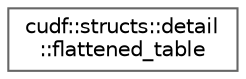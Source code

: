 digraph "类继承关系图"
{
 // LATEX_PDF_SIZE
  bgcolor="transparent";
  edge [fontname=Helvetica,fontsize=10,labelfontname=Helvetica,labelfontsize=10];
  node [fontname=Helvetica,fontsize=10,shape=box,height=0.2,width=0.4];
  rankdir="LR";
  Node0 [id="Node000000",label="cudf::structs::detail\l::flattened_table",height=0.2,width=0.4,color="grey40", fillcolor="white", style="filled",URL="$classcudf_1_1structs_1_1detail_1_1flattened__table.html",tooltip="Result of flatten_nested_columns(), where all STRUCT columns are replaced with their non-nested membe..."];
}
